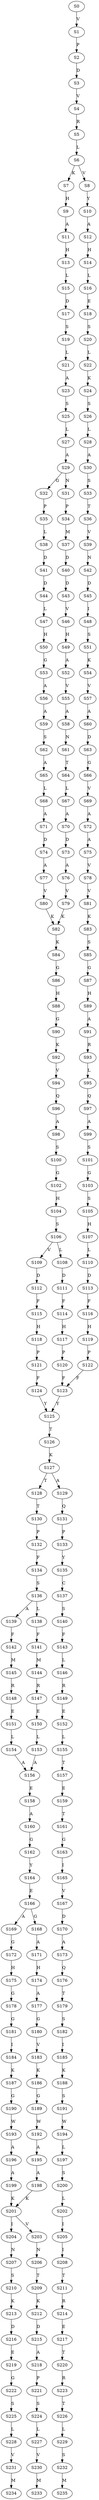 strict digraph  {
	S0 -> S1 [ label = V ];
	S1 -> S2 [ label = P ];
	S2 -> S3 [ label = D ];
	S3 -> S4 [ label = V ];
	S4 -> S5 [ label = R ];
	S5 -> S6 [ label = L ];
	S6 -> S7 [ label = K ];
	S6 -> S8 [ label = V ];
	S7 -> S9 [ label = H ];
	S8 -> S10 [ label = Y ];
	S9 -> S11 [ label = A ];
	S10 -> S12 [ label = A ];
	S11 -> S13 [ label = H ];
	S12 -> S14 [ label = H ];
	S13 -> S15 [ label = L ];
	S14 -> S16 [ label = L ];
	S15 -> S17 [ label = D ];
	S16 -> S18 [ label = E ];
	S17 -> S19 [ label = S ];
	S18 -> S20 [ label = S ];
	S19 -> S21 [ label = L ];
	S20 -> S22 [ label = L ];
	S21 -> S23 [ label = A ];
	S22 -> S24 [ label = K ];
	S23 -> S25 [ label = S ];
	S24 -> S26 [ label = S ];
	S25 -> S27 [ label = L ];
	S26 -> S28 [ label = L ];
	S27 -> S29 [ label = A ];
	S28 -> S30 [ label = A ];
	S29 -> S31 [ label = N ];
	S29 -> S32 [ label = G ];
	S30 -> S33 [ label = S ];
	S31 -> S34 [ label = P ];
	S32 -> S35 [ label = P ];
	S33 -> S36 [ label = T ];
	S34 -> S37 [ label = M ];
	S35 -> S38 [ label = L ];
	S36 -> S39 [ label = V ];
	S37 -> S40 [ label = D ];
	S38 -> S41 [ label = D ];
	S39 -> S42 [ label = N ];
	S40 -> S43 [ label = D ];
	S41 -> S44 [ label = D ];
	S42 -> S45 [ label = D ];
	S43 -> S46 [ label = V ];
	S44 -> S47 [ label = L ];
	S45 -> S48 [ label = I ];
	S46 -> S49 [ label = H ];
	S47 -> S50 [ label = H ];
	S48 -> S51 [ label = S ];
	S49 -> S52 [ label = A ];
	S50 -> S53 [ label = G ];
	S51 -> S54 [ label = K ];
	S52 -> S55 [ label = V ];
	S53 -> S56 [ label = A ];
	S54 -> S57 [ label = V ];
	S55 -> S58 [ label = A ];
	S56 -> S59 [ label = A ];
	S57 -> S60 [ label = A ];
	S58 -> S61 [ label = N ];
	S59 -> S62 [ label = S ];
	S60 -> S63 [ label = D ];
	S61 -> S64 [ label = T ];
	S62 -> S65 [ label = A ];
	S63 -> S66 [ label = G ];
	S64 -> S67 [ label = L ];
	S65 -> S68 [ label = L ];
	S66 -> S69 [ label = V ];
	S67 -> S70 [ label = A ];
	S68 -> S71 [ label = A ];
	S69 -> S72 [ label = A ];
	S70 -> S73 [ label = D ];
	S71 -> S74 [ label = D ];
	S72 -> S75 [ label = A ];
	S73 -> S76 [ label = A ];
	S74 -> S77 [ label = A ];
	S75 -> S78 [ label = V ];
	S76 -> S79 [ label = V ];
	S77 -> S80 [ label = V ];
	S78 -> S81 [ label = V ];
	S79 -> S82 [ label = K ];
	S80 -> S82 [ label = K ];
	S81 -> S83 [ label = K ];
	S82 -> S84 [ label = K ];
	S83 -> S85 [ label = S ];
	S84 -> S86 [ label = G ];
	S85 -> S87 [ label = G ];
	S86 -> S88 [ label = H ];
	S87 -> S89 [ label = H ];
	S88 -> S90 [ label = G ];
	S89 -> S91 [ label = A ];
	S90 -> S92 [ label = K ];
	S91 -> S93 [ label = R ];
	S92 -> S94 [ label = V ];
	S93 -> S95 [ label = L ];
	S94 -> S96 [ label = Q ];
	S95 -> S97 [ label = Q ];
	S96 -> S98 [ label = A ];
	S97 -> S99 [ label = A ];
	S98 -> S100 [ label = S ];
	S99 -> S101 [ label = S ];
	S100 -> S102 [ label = G ];
	S101 -> S103 [ label = G ];
	S102 -> S104 [ label = H ];
	S103 -> S105 [ label = S ];
	S104 -> S106 [ label = S ];
	S105 -> S107 [ label = H ];
	S106 -> S108 [ label = L ];
	S106 -> S109 [ label = V ];
	S107 -> S110 [ label = L ];
	S108 -> S111 [ label = D ];
	S109 -> S112 [ label = D ];
	S110 -> S113 [ label = D ];
	S111 -> S114 [ label = F ];
	S112 -> S115 [ label = F ];
	S113 -> S116 [ label = F ];
	S114 -> S117 [ label = H ];
	S115 -> S118 [ label = H ];
	S116 -> S119 [ label = H ];
	S117 -> S120 [ label = P ];
	S118 -> S121 [ label = P ];
	S119 -> S122 [ label = P ];
	S120 -> S123 [ label = F ];
	S121 -> S124 [ label = F ];
	S122 -> S123 [ label = F ];
	S123 -> S125 [ label = Y ];
	S124 -> S125 [ label = Y ];
	S125 -> S126 [ label = T ];
	S126 -> S127 [ label = K ];
	S127 -> S128 [ label = T ];
	S127 -> S129 [ label = A ];
	S128 -> S130 [ label = T ];
	S129 -> S131 [ label = Q ];
	S130 -> S132 [ label = P ];
	S131 -> S133 [ label = P ];
	S132 -> S134 [ label = F ];
	S133 -> S135 [ label = Y ];
	S134 -> S136 [ label = S ];
	S135 -> S137 [ label = C ];
	S136 -> S138 [ label = L ];
	S136 -> S139 [ label = A ];
	S137 -> S140 [ label = S ];
	S138 -> S141 [ label = F ];
	S139 -> S142 [ label = F ];
	S140 -> S143 [ label = F ];
	S141 -> S144 [ label = M ];
	S142 -> S145 [ label = M ];
	S143 -> S146 [ label = L ];
	S144 -> S147 [ label = R ];
	S145 -> S148 [ label = R ];
	S146 -> S149 [ label = R ];
	S147 -> S150 [ label = E ];
	S148 -> S151 [ label = E ];
	S149 -> S152 [ label = E ];
	S150 -> S153 [ label = L ];
	S151 -> S154 [ label = L ];
	S152 -> S155 [ label = L ];
	S153 -> S156 [ label = A ];
	S154 -> S156 [ label = A ];
	S155 -> S157 [ label = T ];
	S156 -> S158 [ label = E ];
	S157 -> S159 [ label = E ];
	S158 -> S160 [ label = A ];
	S159 -> S161 [ label = T ];
	S160 -> S162 [ label = G ];
	S161 -> S163 [ label = G ];
	S162 -> S164 [ label = Y ];
	S163 -> S165 [ label = I ];
	S164 -> S166 [ label = E ];
	S165 -> S167 [ label = V ];
	S166 -> S168 [ label = G ];
	S166 -> S169 [ label = A ];
	S167 -> S170 [ label = D ];
	S168 -> S171 [ label = A ];
	S169 -> S172 [ label = G ];
	S170 -> S173 [ label = A ];
	S171 -> S174 [ label = H ];
	S172 -> S175 [ label = H ];
	S173 -> S176 [ label = Q ];
	S174 -> S177 [ label = A ];
	S175 -> S178 [ label = G ];
	S176 -> S179 [ label = T ];
	S177 -> S180 [ label = G ];
	S178 -> S181 [ label = G ];
	S179 -> S182 [ label = S ];
	S180 -> S183 [ label = V ];
	S181 -> S184 [ label = I ];
	S182 -> S185 [ label = I ];
	S183 -> S186 [ label = K ];
	S184 -> S187 [ label = K ];
	S185 -> S188 [ label = K ];
	S186 -> S189 [ label = G ];
	S187 -> S190 [ label = G ];
	S188 -> S191 [ label = S ];
	S189 -> S192 [ label = W ];
	S190 -> S193 [ label = W ];
	S191 -> S194 [ label = W ];
	S192 -> S195 [ label = A ];
	S193 -> S196 [ label = A ];
	S194 -> S197 [ label = L ];
	S195 -> S198 [ label = A ];
	S196 -> S199 [ label = A ];
	S197 -> S200 [ label = S ];
	S198 -> S201 [ label = K ];
	S199 -> S201 [ label = K ];
	S200 -> S202 [ label = L ];
	S201 -> S203 [ label = V ];
	S201 -> S204 [ label = I ];
	S202 -> S205 [ label = I ];
	S203 -> S206 [ label = N ];
	S204 -> S207 [ label = N ];
	S205 -> S208 [ label = I ];
	S206 -> S209 [ label = T ];
	S207 -> S210 [ label = S ];
	S208 -> S211 [ label = T ];
	S209 -> S212 [ label = K ];
	S210 -> S213 [ label = K ];
	S211 -> S214 [ label = R ];
	S212 -> S215 [ label = D ];
	S213 -> S216 [ label = D ];
	S214 -> S217 [ label = E ];
	S215 -> S218 [ label = A ];
	S216 -> S219 [ label = E ];
	S217 -> S220 [ label = T ];
	S218 -> S221 [ label = P ];
	S219 -> S222 [ label = G ];
	S220 -> S223 [ label = R ];
	S221 -> S224 [ label = S ];
	S222 -> S225 [ label = S ];
	S223 -> S226 [ label = T ];
	S224 -> S227 [ label = L ];
	S225 -> S228 [ label = L ];
	S226 -> S229 [ label = L ];
	S227 -> S230 [ label = V ];
	S228 -> S231 [ label = V ];
	S229 -> S232 [ label = S ];
	S230 -> S233 [ label = M ];
	S231 -> S234 [ label = M ];
	S232 -> S235 [ label = M ];
}

